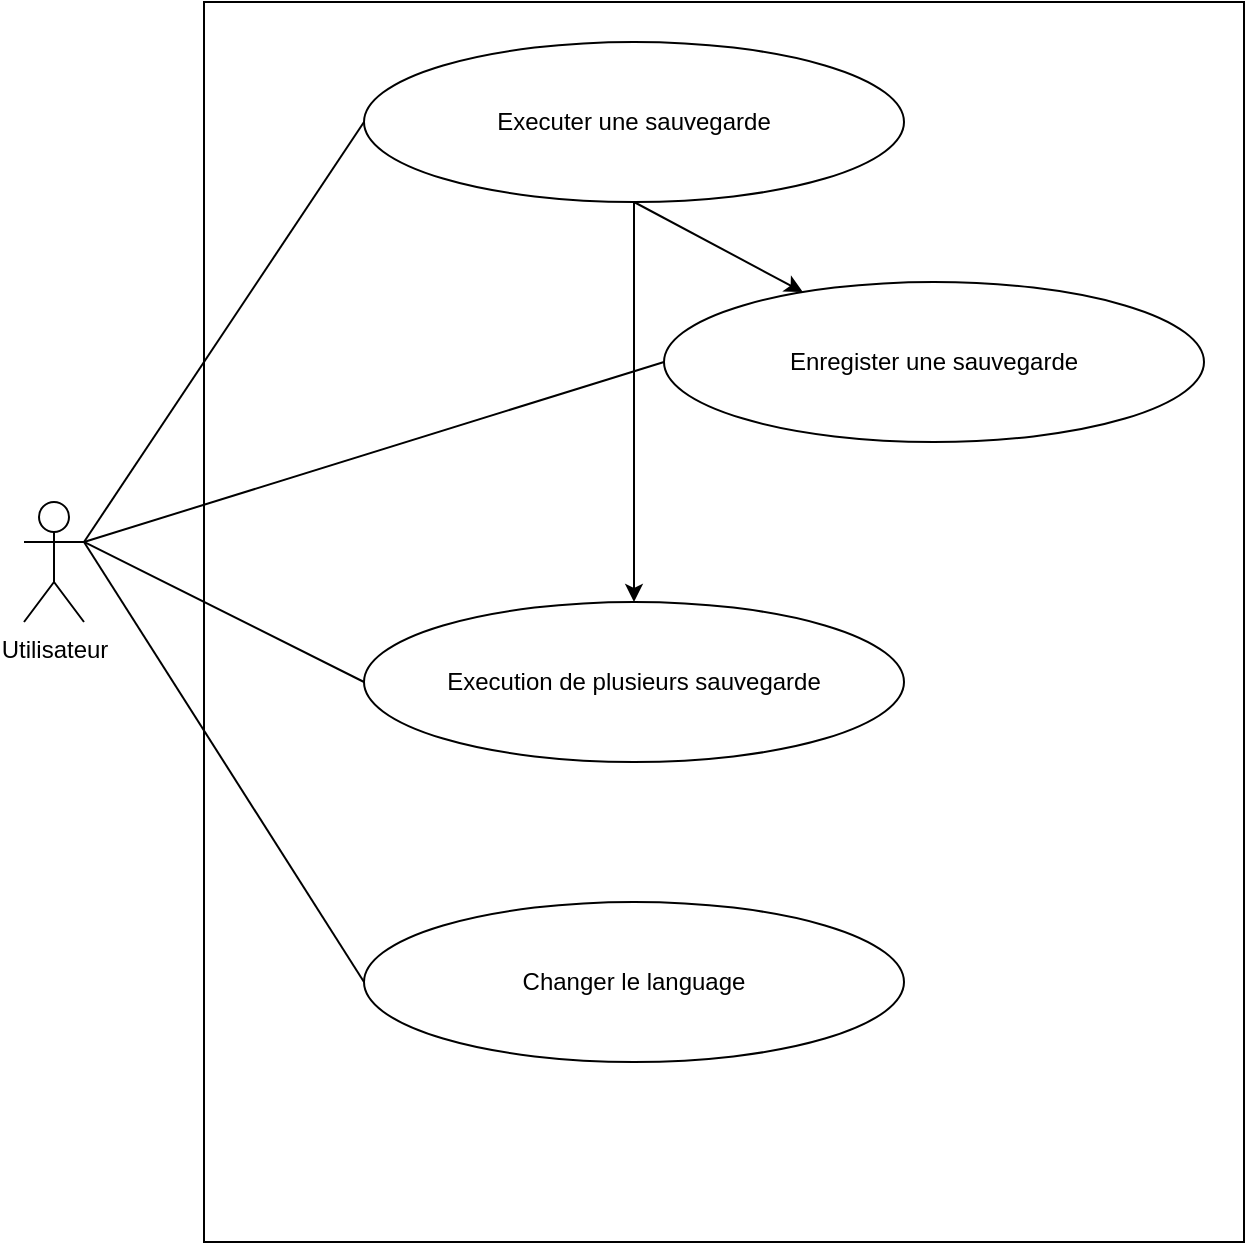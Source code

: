 <mxfile version="23.1.1" type="device">
  <diagram name="Page-1" id="zVMbM96_BoKTEFjuJaVg">
    <mxGraphModel dx="1615" dy="869" grid="1" gridSize="10" guides="1" tooltips="1" connect="1" arrows="1" fold="1" page="1" pageScale="1" pageWidth="827" pageHeight="1169" math="0" shadow="0">
      <root>
        <mxCell id="0" />
        <mxCell id="1" parent="0" />
        <mxCell id="eG4Oz09ELO7WbhCAGS61-20" value="" style="rounded=0;whiteSpace=wrap;html=1;" vertex="1" parent="1">
          <mxGeometry x="160" y="70" width="520" height="620" as="geometry" />
        </mxCell>
        <mxCell id="eG4Oz09ELO7WbhCAGS61-4" value="Executer une sauvegarde" style="ellipse;whiteSpace=wrap;html=1;" vertex="1" parent="1">
          <mxGeometry x="240" y="90" width="270" height="80" as="geometry" />
        </mxCell>
        <mxCell id="eG4Oz09ELO7WbhCAGS61-5" value="Utilisateur&lt;br&gt;" style="shape=umlActor;verticalLabelPosition=bottom;verticalAlign=top;html=1;outlineConnect=0;" vertex="1" parent="1">
          <mxGeometry x="70" y="320" width="30" height="60" as="geometry" />
        </mxCell>
        <mxCell id="eG4Oz09ELO7WbhCAGS61-6" value="Enregister une sauvegarde" style="ellipse;whiteSpace=wrap;html=1;" vertex="1" parent="1">
          <mxGeometry x="390" y="210" width="270" height="80" as="geometry" />
        </mxCell>
        <mxCell id="eG4Oz09ELO7WbhCAGS61-9" value="Changer le language" style="ellipse;whiteSpace=wrap;html=1;" vertex="1" parent="1">
          <mxGeometry x="240" y="520" width="270" height="80" as="geometry" />
        </mxCell>
        <mxCell id="eG4Oz09ELO7WbhCAGS61-10" value="Execution de plusieurs sauvegarde" style="ellipse;whiteSpace=wrap;html=1;" vertex="1" parent="1">
          <mxGeometry x="240" y="370" width="270" height="80" as="geometry" />
        </mxCell>
        <mxCell id="eG4Oz09ELO7WbhCAGS61-11" value="" style="endArrow=none;html=1;rounded=0;entryX=0;entryY=0.5;entryDx=0;entryDy=0;" edge="1" parent="1" target="eG4Oz09ELO7WbhCAGS61-6">
          <mxGeometry width="50" height="50" relative="1" as="geometry">
            <mxPoint x="100" y="340" as="sourcePoint" />
            <mxPoint x="410" y="300" as="targetPoint" />
          </mxGeometry>
        </mxCell>
        <mxCell id="eG4Oz09ELO7WbhCAGS61-12" value="" style="endArrow=none;html=1;rounded=0;entryX=0;entryY=0.5;entryDx=0;entryDy=0;" edge="1" parent="1" target="eG4Oz09ELO7WbhCAGS61-4">
          <mxGeometry width="50" height="50" relative="1" as="geometry">
            <mxPoint x="100" y="340" as="sourcePoint" />
            <mxPoint x="260" y="290" as="targetPoint" />
          </mxGeometry>
        </mxCell>
        <mxCell id="eG4Oz09ELO7WbhCAGS61-13" value="" style="endArrow=none;html=1;rounded=0;entryX=0;entryY=0.5;entryDx=0;entryDy=0;exitX=1;exitY=0.333;exitDx=0;exitDy=0;exitPerimeter=0;" edge="1" parent="1" source="eG4Oz09ELO7WbhCAGS61-5" target="eG4Oz09ELO7WbhCAGS61-9">
          <mxGeometry width="50" height="50" relative="1" as="geometry">
            <mxPoint x="180" y="360" as="sourcePoint" />
            <mxPoint x="270" y="300" as="targetPoint" />
          </mxGeometry>
        </mxCell>
        <mxCell id="eG4Oz09ELO7WbhCAGS61-14" value="" style="endArrow=none;html=1;rounded=0;entryX=0;entryY=0.5;entryDx=0;entryDy=0;exitX=1;exitY=0.333;exitDx=0;exitDy=0;exitPerimeter=0;" edge="1" parent="1" source="eG4Oz09ELO7WbhCAGS61-5" target="eG4Oz09ELO7WbhCAGS61-10">
          <mxGeometry width="50" height="50" relative="1" as="geometry">
            <mxPoint x="190" y="370" as="sourcePoint" />
            <mxPoint x="280" y="310" as="targetPoint" />
          </mxGeometry>
        </mxCell>
        <mxCell id="eG4Oz09ELO7WbhCAGS61-17" value="" style="endArrow=classic;html=1;rounded=0;exitX=0.5;exitY=1;exitDx=0;exitDy=0;" edge="1" parent="1" source="eG4Oz09ELO7WbhCAGS61-4" target="eG4Oz09ELO7WbhCAGS61-6">
          <mxGeometry width="50" height="50" relative="1" as="geometry">
            <mxPoint x="400" y="220" as="sourcePoint" />
            <mxPoint x="450" y="170" as="targetPoint" />
          </mxGeometry>
        </mxCell>
        <mxCell id="eG4Oz09ELO7WbhCAGS61-19" value="" style="endArrow=classic;html=1;rounded=0;exitX=0.5;exitY=1;exitDx=0;exitDy=0;entryX=0.5;entryY=0;entryDx=0;entryDy=0;" edge="1" parent="1" source="eG4Oz09ELO7WbhCAGS61-4" target="eG4Oz09ELO7WbhCAGS61-10">
          <mxGeometry width="50" height="50" relative="1" as="geometry">
            <mxPoint x="360" y="350" as="sourcePoint" />
            <mxPoint x="410" y="300" as="targetPoint" />
          </mxGeometry>
        </mxCell>
      </root>
    </mxGraphModel>
  </diagram>
</mxfile>
